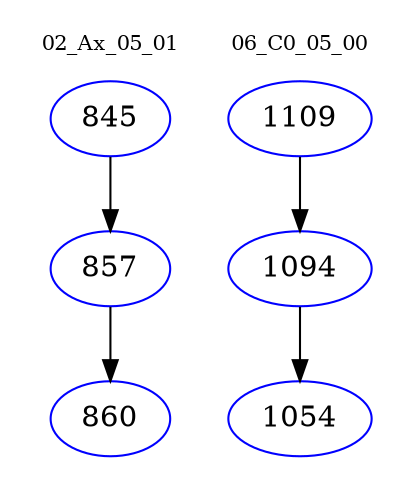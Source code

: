 digraph{
subgraph cluster_0 {
color = white
label = "02_Ax_05_01";
fontsize=10;
T0_845 [label="845", color="blue"]
T0_845 -> T0_857 [color="black"]
T0_857 [label="857", color="blue"]
T0_857 -> T0_860 [color="black"]
T0_860 [label="860", color="blue"]
}
subgraph cluster_1 {
color = white
label = "06_C0_05_00";
fontsize=10;
T1_1109 [label="1109", color="blue"]
T1_1109 -> T1_1094 [color="black"]
T1_1094 [label="1094", color="blue"]
T1_1094 -> T1_1054 [color="black"]
T1_1054 [label="1054", color="blue"]
}
}
